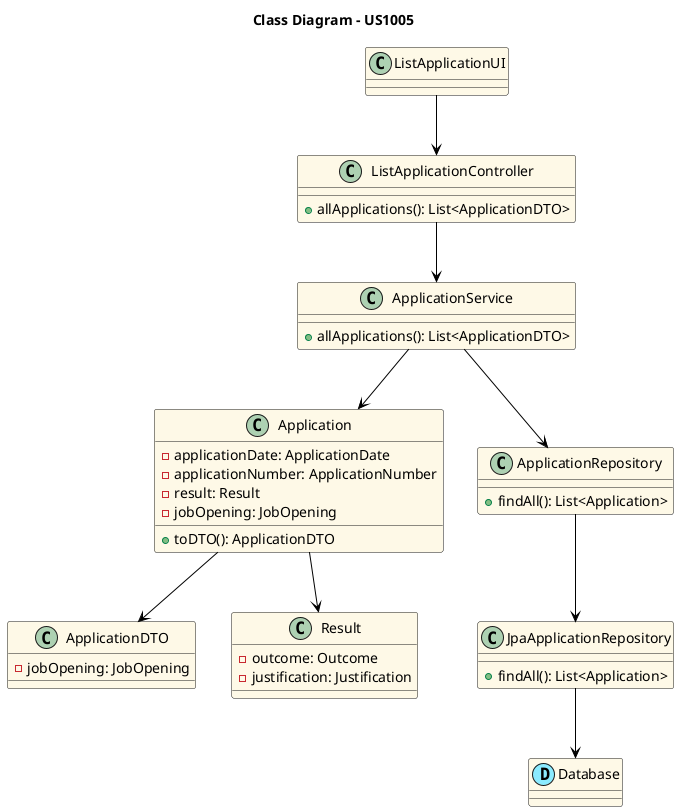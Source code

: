 @startuml CD-US1005

title Class Diagram - US1005

skinparam class {
    skinparam classAttributeIconSize 0
    skinparam packageStyle rectangle
    skinparam shadowing false
    skinparam linetype polyline
    BackgroundColor #FEF9E7
    ArrowColor Black
}

class "ListApplicationUI" as UI {}

class "ListApplicationController" as ApplicationController {
    +allApplications(): List<ApplicationDTO>
}

class "ApplicationService" as ApplicationService {
    +allApplications(): List<ApplicationDTO>
}

class "Application" as Application {
    -applicationDate: ApplicationDate
    -applicationNumber: ApplicationNumber
    -result: Result
    -jobOpening: JobOpening
    +toDTO(): ApplicationDTO
}

class "ApplicationDTO" as ApplicationDTO {
    -jobOpening: JobOpening
}

class "ApplicationRepository" as ApplicationRepository {
    +findAll(): List<Application>
}

class "JpaApplicationRepository" as JpaApplicationRepository {
    +findAll(): List<Application>
}

class "Database" as DB <<(D, #8BEBFF)>> {
}

class "Result" as Result {
    -outcome: Outcome
    -justification: Justification
}

UI --> ApplicationController
ApplicationController --> ApplicationService
ApplicationService --> ApplicationRepository
ApplicationService --> Application
ApplicationRepository --> JpaApplicationRepository
JpaApplicationRepository --> DB
Application --> ApplicationDTO
Application --> Result

@enduml
